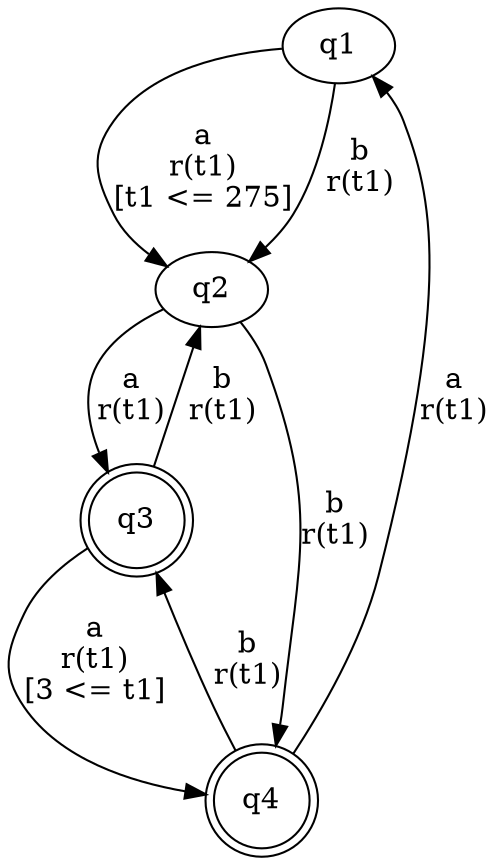 digraph "tests_1/test19/solution500/solution" {
	q1[label=q1]
	q2[label=q2]
	q3[label=q3 shape=doublecircle]
	q4[label=q4 shape=doublecircle]
	q1 -> q2[label="a\nr(t1)\n[t1 <= 275]"]
	q2 -> q3[label="a\nr(t1)\n"]
	q3 -> q2[label="b\nr(t1)\n"]
	q3 -> q4[label="a\nr(t1)\n[3 <= t1]"]
	q4 -> q1[label="a\nr(t1)\n"]
	q4 -> q3[label="b\nr(t1)\n"]
	q2 -> q4[label="b\nr(t1)\n"]
	q1 -> q2[label="b\nr(t1)\n"]
}

